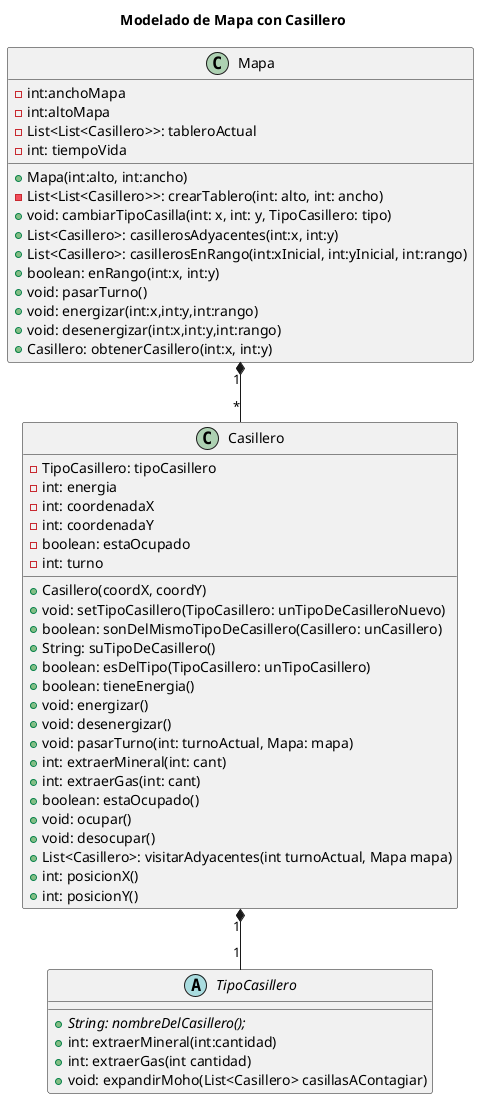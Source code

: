 @startuml
title Modelado de Mapa con Casillero

class Mapa {
    -int:anchoMapa
    -int:altoMapa
    -List<List<Casillero>>: tableroActual
    -int: tiempoVida
    +Mapa(int:alto, int:ancho)
    -List<List<Casillero>>: crearTablero(int: alto, int: ancho)
    +void: cambiarTipoCasilla(int: x, int: y, TipoCasillero: tipo)
    +List<Casillero>: casillerosAdyacentes(int:x, int:y)
    +List<Casillero>: casillerosEnRango(int:xInicial, int:yInicial, int:rango)
    +boolean: enRango(int:x, int:y)
    +void: pasarTurno()
    +void: energizar(int:x,int:y,int:rango)
    +void: desenergizar(int:x,int:y,int:rango)
    +Casillero: obtenerCasillero(int:x, int:y)
}

Mapa "1" *-- "*" Casillero
Casillero "1" *-- "1" TipoCasillero

class Casillero {
 - TipoCasillero: tipoCasillero
 - int: energia
 - int: coordenadaX
 - int: coordenadaY
 - boolean: estaOcupado
 - int: turno
 + Casillero(coordX, coordY)
 + void: setTipoCasillero(TipoCasillero: unTipoDeCasilleroNuevo)
 + boolean: sonDelMismoTipoDeCasillero(Casillero: unCasillero)
 + String: suTipoDeCasillero()
 + boolean: esDelTipo(TipoCasillero: unTipoCasillero)
 + boolean: tieneEnergia()
 + void: energizar()
 + void: desenergizar()
 + void: pasarTurno(int: turnoActual, Mapa: mapa)
 + int: extraerMineral(int: cant)
 + int: extraerGas(int: cant)
 + boolean: estaOcupado()
 + void: ocupar()
 + void: desocupar()
 + List<Casillero>: visitarAdyacentes(int turnoActual, Mapa mapa)
 + int: posicionX()
 + int: posicionY()
}

/'class CasilleroVacio{
 + String: nombreDelCasillero()
}'/

abstract class TipoCasillero{
 + {abstract}String: nombreDelCasillero();
 + int: extraerMineral(int:cantidad)
 + int: extraerGas(int cantidad)
 + void: expandirMoho(List<Casillero> casillasAContagiar)
}

/'Casillero *-- TipoCasillero
CasilleroVacio --|> TipoCasillero
Moho --|> TipoCasillero
NodoGas --|> TipoCasillero
NodoMineral --|> TipoCasillero'/

/'class Moho{
 + Moho()
 + String: nombreDelCasillero()
 + void: expandirMoho(List<Casillero>: casillasAContagiar)
}'/

/'class NodoGas{
 - int: unidadesRestantes
 + NodoGas()
 + String: nombreDelCasillero()
 + int: extraerGas(int: cant)
 + boolean: agotado(
}'/

/'class NodoMineral{
 - int: unidadesRestantes
 + NodoMineral()
 + String: nombreDelCasillero()
 + int: extraerMineral(int: cant)
 + boolean: agotado()
}'/

@enduml